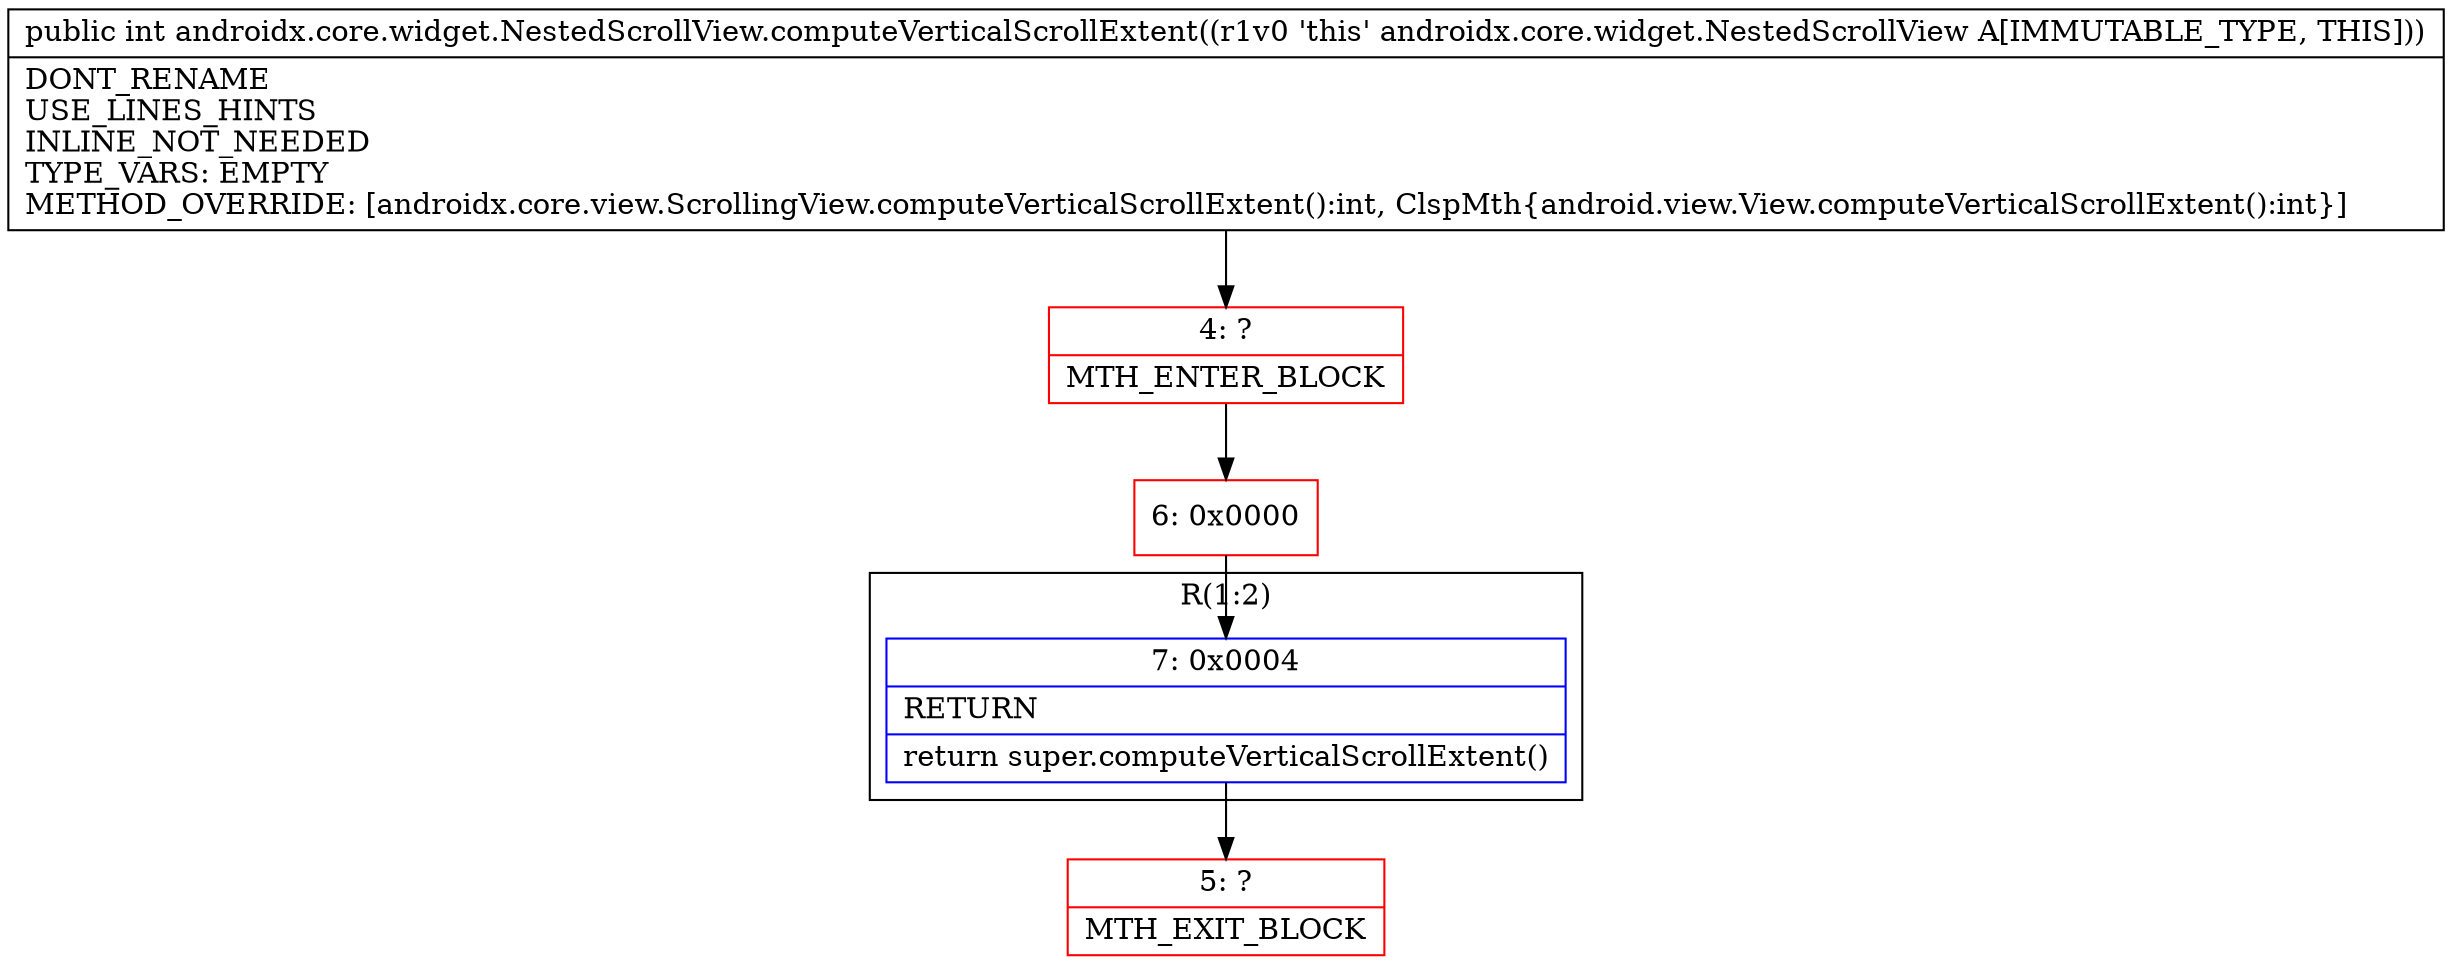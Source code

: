 digraph "CFG forandroidx.core.widget.NestedScrollView.computeVerticalScrollExtent()I" {
subgraph cluster_Region_1630060819 {
label = "R(1:2)";
node [shape=record,color=blue];
Node_7 [shape=record,label="{7\:\ 0x0004|RETURN\l|return super.computeVerticalScrollExtent()\l}"];
}
Node_4 [shape=record,color=red,label="{4\:\ ?|MTH_ENTER_BLOCK\l}"];
Node_6 [shape=record,color=red,label="{6\:\ 0x0000}"];
Node_5 [shape=record,color=red,label="{5\:\ ?|MTH_EXIT_BLOCK\l}"];
MethodNode[shape=record,label="{public int androidx.core.widget.NestedScrollView.computeVerticalScrollExtent((r1v0 'this' androidx.core.widget.NestedScrollView A[IMMUTABLE_TYPE, THIS]))  | DONT_RENAME\lUSE_LINES_HINTS\lINLINE_NOT_NEEDED\lTYPE_VARS: EMPTY\lMETHOD_OVERRIDE: [androidx.core.view.ScrollingView.computeVerticalScrollExtent():int, ClspMth\{android.view.View.computeVerticalScrollExtent():int\}]\l}"];
MethodNode -> Node_4;Node_7 -> Node_5;
Node_4 -> Node_6;
Node_6 -> Node_7;
}

